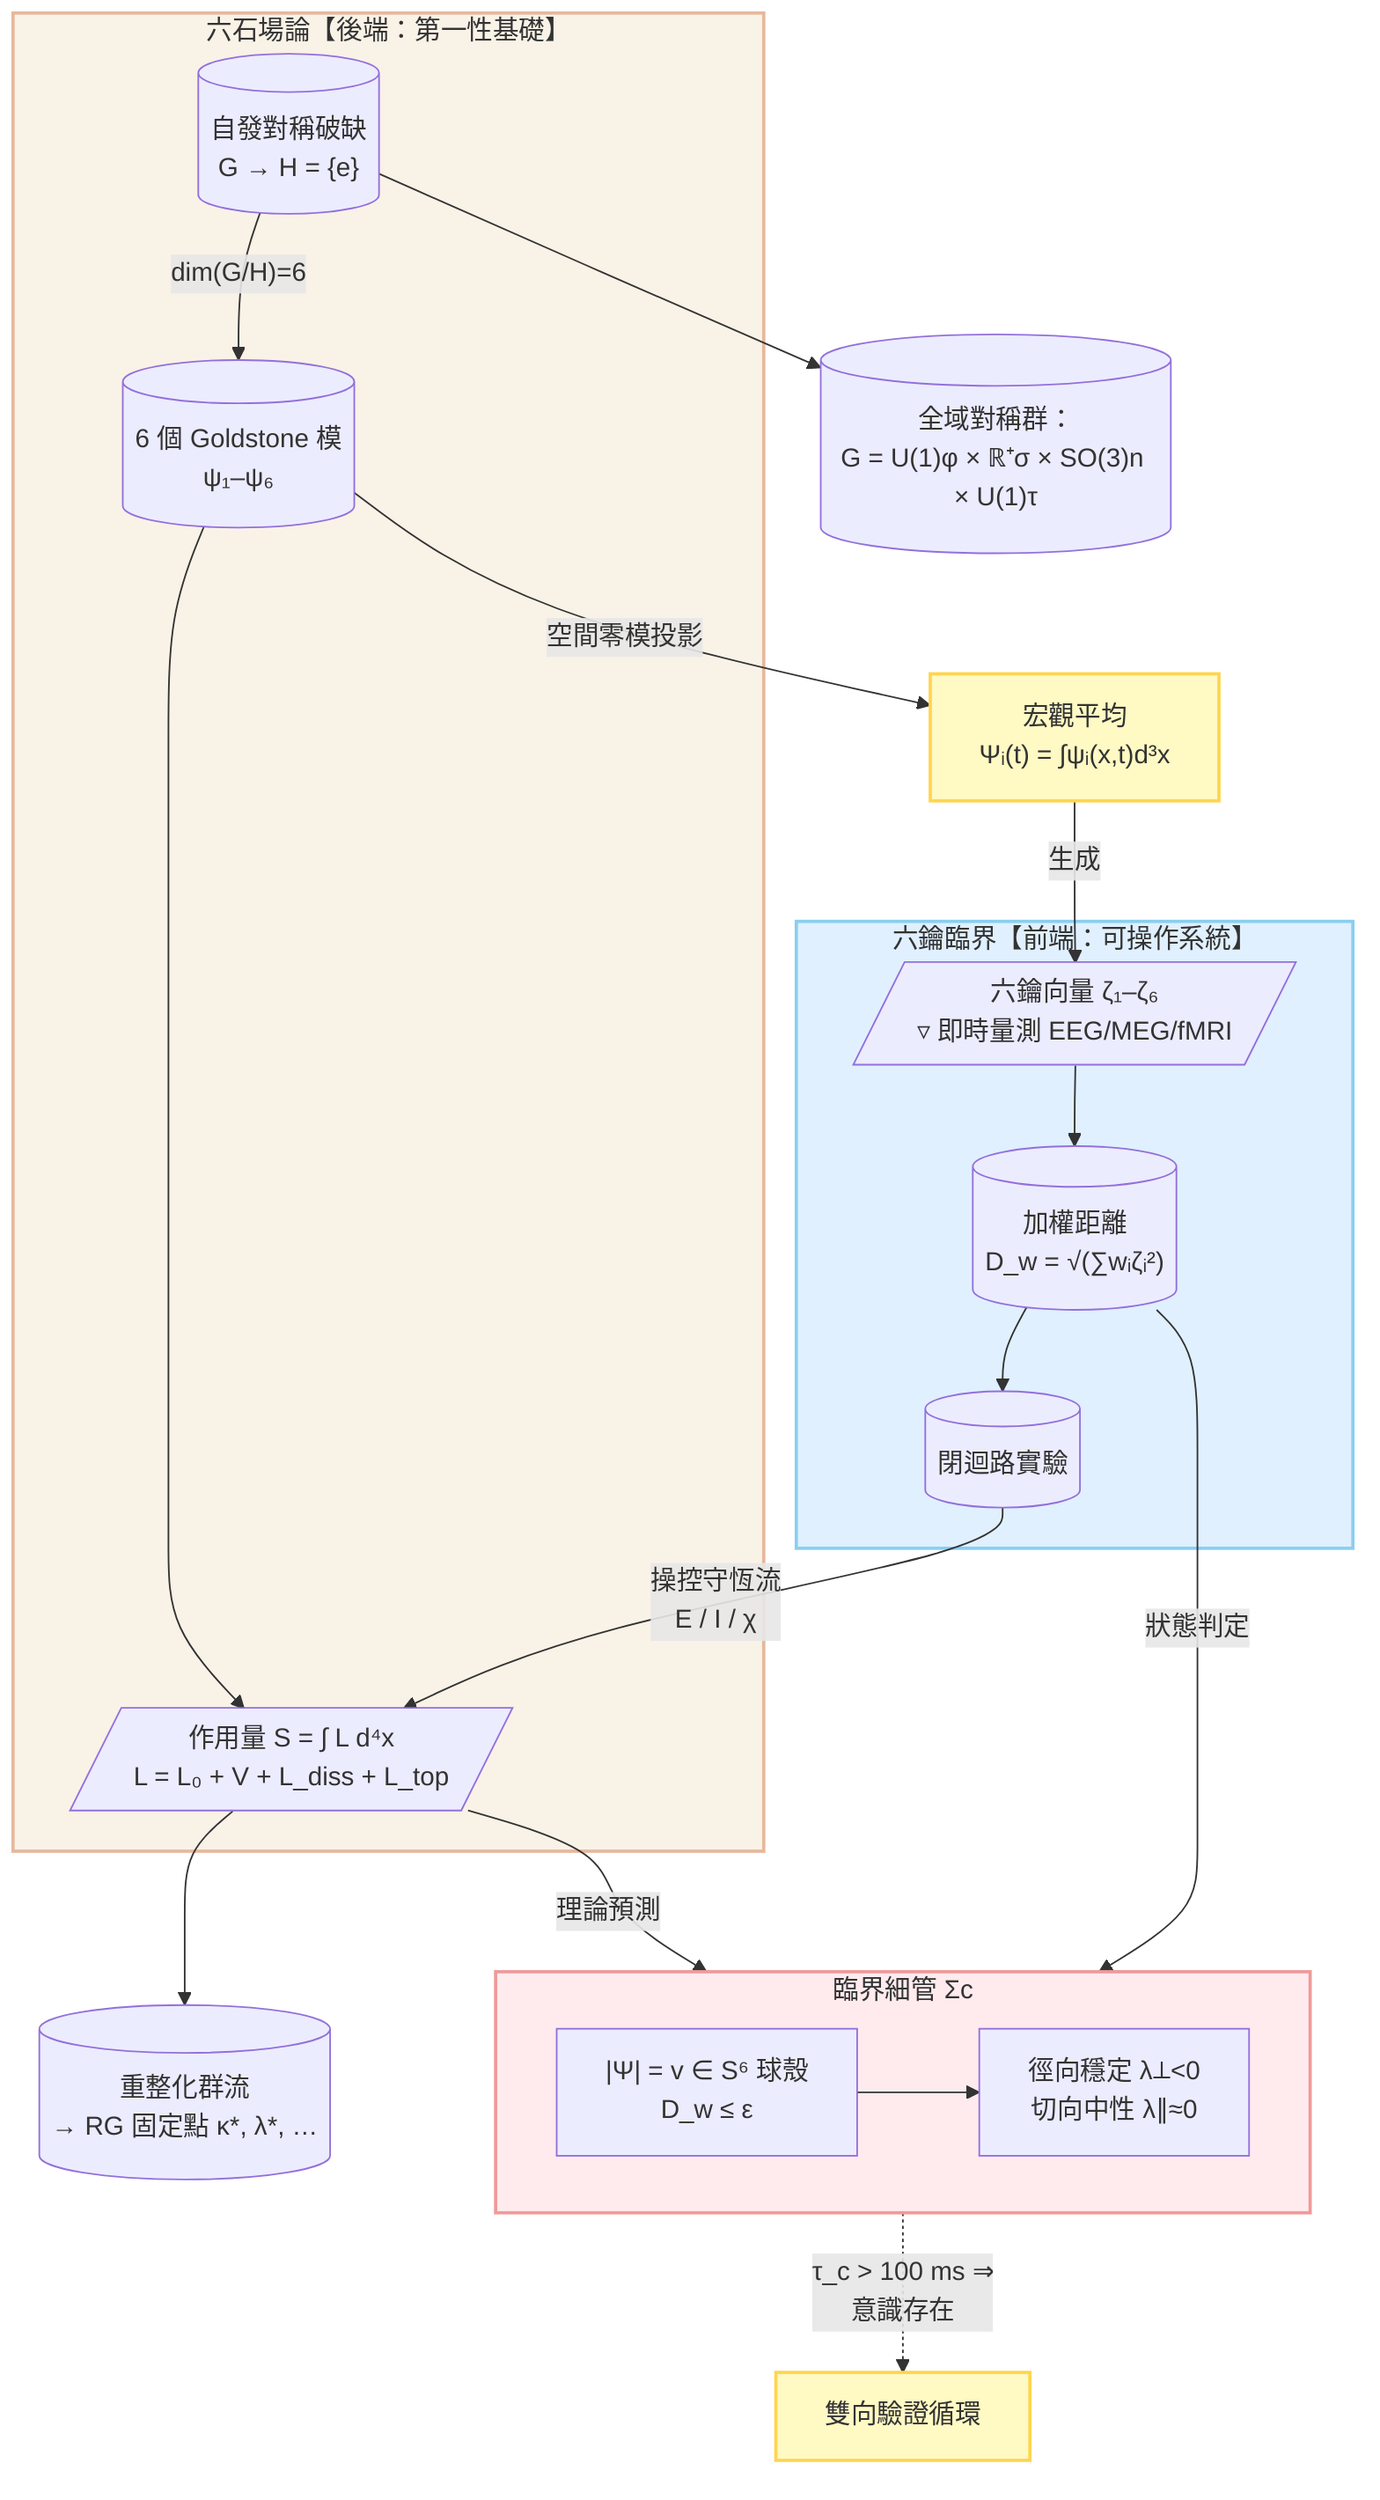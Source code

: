 graph TB
  %% 方框樣式定義
  classDef theory   fill:#f9f2e7,stroke:#e6b89c,stroke-width:2px;
  classDef app      fill:#e0f0ff,stroke:#89cff0,stroke-width:2px;
  classDef critical fill:#ffebee,stroke:#ef9a9a,stroke-width:2px;
  classDef yellow   fill:#fff9c4,stroke:#ffd54f,stroke-width:2px;

  %% ───── BACKEND ─────
  subgraph BACKEND["六石場論【後端：第一性基礎】"]
    direction TB
    ST[("自發對稱破缺<br>G → H = {e}")]
    S[/"作用量  S = ∫ L d⁴x<br>L = L₀ + V + L_diss + L_top"/]
    GB[("6 個 Goldstone 模<br>ψ₁‒ψ₆")]
    ST -->|"dim(G/H)=6"| GB
    GB --> S
  end

  %% ───── FRONTEND ─────
  subgraph FRONTEND["六鑰臨界【前端：可操作系統】"]
    direction TB
    ZETA[/"六鑰向量 ζ₁‒ζ₆<br>▿ 即時量測 EEG/MEG/fMRI"/]
    D[("加權距離<br>D_w = √(∑wᵢζᵢ²)")]
    EXP[("閉迴路實驗")]
    ZETA --> D
    D --> EXP
  end

  %% 理論 ↔ 應用 交界
  BRIDGE["宏觀平均<br>Ψᵢ(t) = ∫ψᵢ(x,t)d³x"]
  GB -->|空間零模投影| BRIDGE
  BRIDGE -->|生成| ZETA

  %% ───── CRITICAL ─────
  subgraph CRITICAL["臨界細管 Σc"]
    Σ["|Ψ| = v ∈ S⁶ 球殼<br>D_w ≤ ε"]
    LAMBDA["徑向穩定 λ⟂<0<br>切向中性 λ∥≈0"]
    Σ --> LAMBDA
  end
  
  FEEDBACK["雙向驗證循環"]
  EXP -->|操控守恆流<br>E / I / χ| S
  S   -->|理論預測| CRITICAL
  D   -->|狀態判定| CRITICAL
  CRITICAL -.->|τ_c > 100 ms ⇒<br>意識存在| FEEDBACK

  %% 其他輔助節點
  THEORY_NOTE[("全域對稱群：<br>G = U(1)φ × ℝ⁺σ × SO(3)n × U(1)τ")]
  RG[("重整化群流<br>→ RG 固定點 κ*, λ*, …")]
  S --> RG
  ST --> THEORY_NOTE

  %% 節點分組樣式
  class BACKEND theory;
  class FRONTEND app;
  class CRITICAL critical;
  class BRIDGE,FEEDBACK yellow;